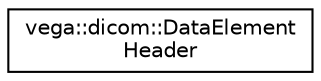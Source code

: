 digraph "Graphical Class Hierarchy"
{
  edge [fontname="Helvetica",fontsize="10",labelfontname="Helvetica",labelfontsize="10"];
  node [fontname="Helvetica",fontsize="10",shape=record];
  rankdir="LR";
  Node0 [label="vega::dicom::DataElement\lHeader",height=0.2,width=0.4,color="black", fillcolor="white", style="filled",URL="$structvega_1_1dicom_1_1DataElementHeader.html"];
}
